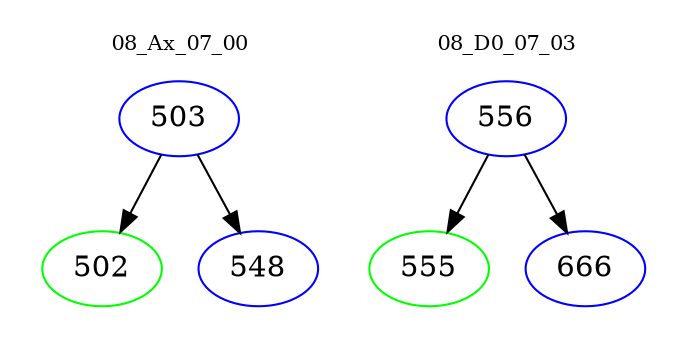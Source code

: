 digraph{
subgraph cluster_0 {
color = white
label = "08_Ax_07_00";
fontsize=10;
T0_503 [label="503", color="blue"]
T0_503 -> T0_502 [color="black"]
T0_502 [label="502", color="green"]
T0_503 -> T0_548 [color="black"]
T0_548 [label="548", color="blue"]
}
subgraph cluster_1 {
color = white
label = "08_D0_07_03";
fontsize=10;
T1_556 [label="556", color="blue"]
T1_556 -> T1_555 [color="black"]
T1_555 [label="555", color="green"]
T1_556 -> T1_666 [color="black"]
T1_666 [label="666", color="blue"]
}
}
